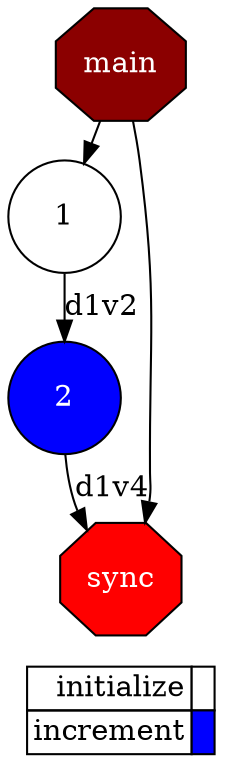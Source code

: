 digraph {
  rankdir=TB;
  labeljust="l";
  compound= true;
  subgraph dependence_graph {
    ranksep=0.20;
    node[height=0.75];

Synchro0[label="main", shape=octagon, style=filled fillcolor="#8B0000" fontcolor="#FFFFFF"];
1[shape=circle, style=filled fillcolor="#ffffff" fontcolor="#000000"];
Synchro0 -> 1;
2[shape=circle, style=filled fillcolor="#0000ff" fontcolor="#ffffff"];
1 -> 2 [label="d1v2"];
Synchro1[label="sync", shape=octagon, style=filled fillcolor="#ff0000" fontcolor="#FFFFFF"];
Synchro0 -> Synchro1;
2 -> Synchro1 [label="d1v4"];  }
  subgraph legend {
    rank=sink;
    node [shape=plaintext, height=0.75];
    ranksep=0.20;
    label = "Legend";
    key [label=<
      <table border="0" cellpadding="2" cellspacing="0" cellborder="1">
<tr>
<td align="right">initialize</td>
<td bgcolor="#ffffff">&nbsp;</td>
</tr>
<tr>
<td align="right">increment</td>
<td bgcolor="#0000ff">&nbsp;</td>
</tr>
      </table>
    >]
  }
}
